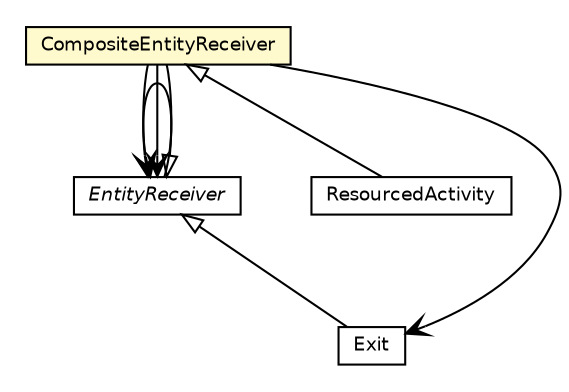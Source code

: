 #!/usr/local/bin/dot
#
# Class diagram 
# Generated by UMLGraph version 5.4 (http://www.umlgraph.org/)
#

digraph G {
	edge [fontname="Helvetica",fontsize=10,labelfontname="Helvetica",labelfontsize=10];
	node [fontname="Helvetica",fontsize=10,shape=plaintext];
	nodesep=0.25;
	ranksep=0.5;
	// jsl.modeling.elements.resource.ResourcedActivity
	c53509 [label=<<table title="jsl.modeling.elements.resource.ResourcedActivity" border="0" cellborder="1" cellspacing="0" cellpadding="2" port="p" href="./ResourcedActivity.html">
		<tr><td><table border="0" cellspacing="0" cellpadding="1">
<tr><td align="center" balign="center"> ResourcedActivity </td></tr>
		</table></td></tr>
		</table>>, URL="./ResourcedActivity.html", fontname="Helvetica", fontcolor="black", fontsize=9.0];
	// jsl.modeling.elements.resource.EntityReceiver
	c53540 [label=<<table title="jsl.modeling.elements.resource.EntityReceiver" border="0" cellborder="1" cellspacing="0" cellpadding="2" port="p" href="./EntityReceiver.html">
		<tr><td><table border="0" cellspacing="0" cellpadding="1">
<tr><td align="center" balign="center"><font face="Helvetica-Oblique"> EntityReceiver </font></td></tr>
		</table></td></tr>
		</table>>, URL="./EntityReceiver.html", fontname="Helvetica", fontcolor="black", fontsize=9.0];
	// jsl.modeling.elements.resource.CompositeEntityReceiver
	c53552 [label=<<table title="jsl.modeling.elements.resource.CompositeEntityReceiver" border="0" cellborder="1" cellspacing="0" cellpadding="2" port="p" bgcolor="lemonChiffon" href="./CompositeEntityReceiver.html">
		<tr><td><table border="0" cellspacing="0" cellpadding="1">
<tr><td align="center" balign="center"> CompositeEntityReceiver </td></tr>
		</table></td></tr>
		</table>>, URL="./CompositeEntityReceiver.html", fontname="Helvetica", fontcolor="black", fontsize=9.0];
	// jsl.modeling.elements.resource.CompositeEntityReceiver.Exit
	c53553 [label=<<table title="jsl.modeling.elements.resource.CompositeEntityReceiver.Exit" border="0" cellborder="1" cellspacing="0" cellpadding="2" port="p" href="./CompositeEntityReceiver.Exit.html">
		<tr><td><table border="0" cellspacing="0" cellpadding="1">
<tr><td align="center" balign="center"> Exit </td></tr>
		</table></td></tr>
		</table>>, URL="./CompositeEntityReceiver.Exit.html", fontname="Helvetica", fontcolor="black", fontsize=9.0];
	//jsl.modeling.elements.resource.ResourcedActivity extends jsl.modeling.elements.resource.CompositeEntityReceiver
	c53552:p -> c53509:p [dir=back,arrowtail=empty];
	//jsl.modeling.elements.resource.CompositeEntityReceiver extends jsl.modeling.elements.resource.EntityReceiver
	c53540:p -> c53552:p [dir=back,arrowtail=empty];
	//jsl.modeling.elements.resource.CompositeEntityReceiver.Exit extends jsl.modeling.elements.resource.EntityReceiver
	c53540:p -> c53553:p [dir=back,arrowtail=empty];
	// jsl.modeling.elements.resource.EntityReceiver NAVASSOC jsl.modeling.elements.resource.EntityReceiver
	c53540:p -> c53540:p [taillabel="", label="", headlabel="", fontname="Helvetica", fontcolor="black", fontsize=10.0, color="black", arrowhead=open];
	// jsl.modeling.elements.resource.CompositeEntityReceiver NAVASSOC jsl.modeling.elements.resource.EntityReceiver
	c53552:p -> c53540:p [taillabel="", label="", headlabel="", fontname="Helvetica", fontcolor="black", fontsize=10.0, color="black", arrowhead=open];
	// jsl.modeling.elements.resource.CompositeEntityReceiver NAVASSOC jsl.modeling.elements.resource.EntityReceiver
	c53552:p -> c53540:p [taillabel="", label="", headlabel="", fontname="Helvetica", fontcolor="black", fontsize=10.0, color="black", arrowhead=open];
	// jsl.modeling.elements.resource.CompositeEntityReceiver NAVASSOC jsl.modeling.elements.resource.CompositeEntityReceiver.Exit
	c53552:p -> c53553:p [taillabel="", label="", headlabel="", fontname="Helvetica", fontcolor="black", fontsize=10.0, color="black", arrowhead=open];
}

